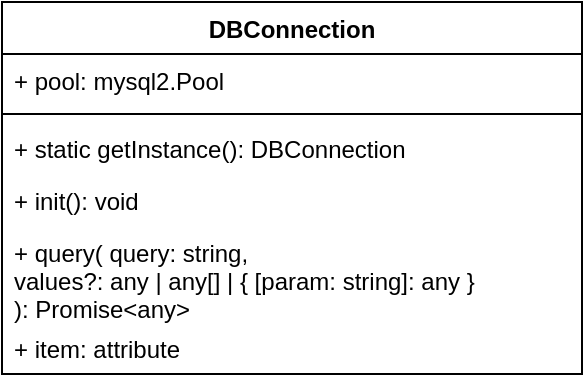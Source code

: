 <mxfile version="20.0.2" type="github">
  <diagram id="C5RBs43oDa-KdzZeNtuy" name="Page-1">
    <mxGraphModel dx="903" dy="476" grid="1" gridSize="10" guides="1" tooltips="1" connect="1" arrows="1" fold="1" page="1" pageScale="1" pageWidth="827" pageHeight="1169" math="0" shadow="0">
      <root>
        <mxCell id="WIyWlLk6GJQsqaUBKTNV-0" />
        <mxCell id="WIyWlLk6GJQsqaUBKTNV-1" parent="WIyWlLk6GJQsqaUBKTNV-0" />
        <object label="DBConnection" init="" id="EkKz1Nl1FxVPbGn71Jl9-0">
          <mxCell style="swimlane;fontStyle=1;align=center;verticalAlign=top;childLayout=stackLayout;horizontal=1;startSize=26;horizontalStack=0;resizeParent=1;resizeParentMax=0;resizeLast=0;collapsible=1;marginBottom=0;" vertex="1" parent="WIyWlLk6GJQsqaUBKTNV-1">
            <mxGeometry x="310" y="940" width="290" height="186" as="geometry">
              <mxRectangle x="310" y="990" width="120" height="30" as="alternateBounds" />
            </mxGeometry>
          </mxCell>
        </object>
        <mxCell id="EkKz1Nl1FxVPbGn71Jl9-1" value="+ pool: mysql2.Pool" style="text;strokeColor=none;fillColor=none;align=left;verticalAlign=top;spacingLeft=4;spacingRight=4;overflow=hidden;rotatable=0;points=[[0,0.5],[1,0.5]];portConstraint=eastwest;" vertex="1" parent="EkKz1Nl1FxVPbGn71Jl9-0">
          <mxGeometry y="26" width="290" height="26" as="geometry" />
        </mxCell>
        <mxCell id="EkKz1Nl1FxVPbGn71Jl9-2" value="" style="line;strokeWidth=1;fillColor=none;align=left;verticalAlign=middle;spacingTop=-1;spacingLeft=3;spacingRight=3;rotatable=0;labelPosition=right;points=[];portConstraint=eastwest;" vertex="1" parent="EkKz1Nl1FxVPbGn71Jl9-0">
          <mxGeometry y="52" width="290" height="8" as="geometry" />
        </mxCell>
        <mxCell id="EkKz1Nl1FxVPbGn71Jl9-3" value="+ static getInstance(): DBConnection" style="text;strokeColor=none;fillColor=none;align=left;verticalAlign=top;spacingLeft=4;spacingRight=4;overflow=hidden;rotatable=0;points=[[0,0.5],[1,0.5]];portConstraint=eastwest;" vertex="1" parent="EkKz1Nl1FxVPbGn71Jl9-0">
          <mxGeometry y="60" width="290" height="26" as="geometry" />
        </mxCell>
        <mxCell id="EkKz1Nl1FxVPbGn71Jl9-6" value="+ init(): void" style="text;strokeColor=none;fillColor=none;align=left;verticalAlign=top;spacingLeft=4;spacingRight=4;overflow=hidden;rotatable=0;points=[[0,0.5],[1,0.5]];portConstraint=eastwest;" vertex="1" parent="EkKz1Nl1FxVPbGn71Jl9-0">
          <mxGeometry y="86" width="290" height="26" as="geometry" />
        </mxCell>
        <mxCell id="EkKz1Nl1FxVPbGn71Jl9-7" value="+ query( query: string, &#xa;values?: any | any[] | { [param: string]: any }&#xa;): Promise&lt;any&gt;" style="text;strokeColor=none;fillColor=none;align=left;verticalAlign=top;spacingLeft=4;spacingRight=4;overflow=hidden;rotatable=0;points=[[0,0.5],[1,0.5]];portConstraint=eastwest;" vertex="1" parent="EkKz1Nl1FxVPbGn71Jl9-0">
          <mxGeometry y="112" width="290" height="48" as="geometry" />
        </mxCell>
        <mxCell id="EkKz1Nl1FxVPbGn71Jl9-8" value="+ item: attribute" style="text;strokeColor=none;fillColor=none;align=left;verticalAlign=top;spacingLeft=4;spacingRight=4;overflow=hidden;rotatable=0;points=[[0,0.5],[1,0.5]];portConstraint=eastwest;" vertex="1" parent="EkKz1Nl1FxVPbGn71Jl9-0">
          <mxGeometry y="160" width="290" height="26" as="geometry" />
        </mxCell>
      </root>
    </mxGraphModel>
  </diagram>
</mxfile>
